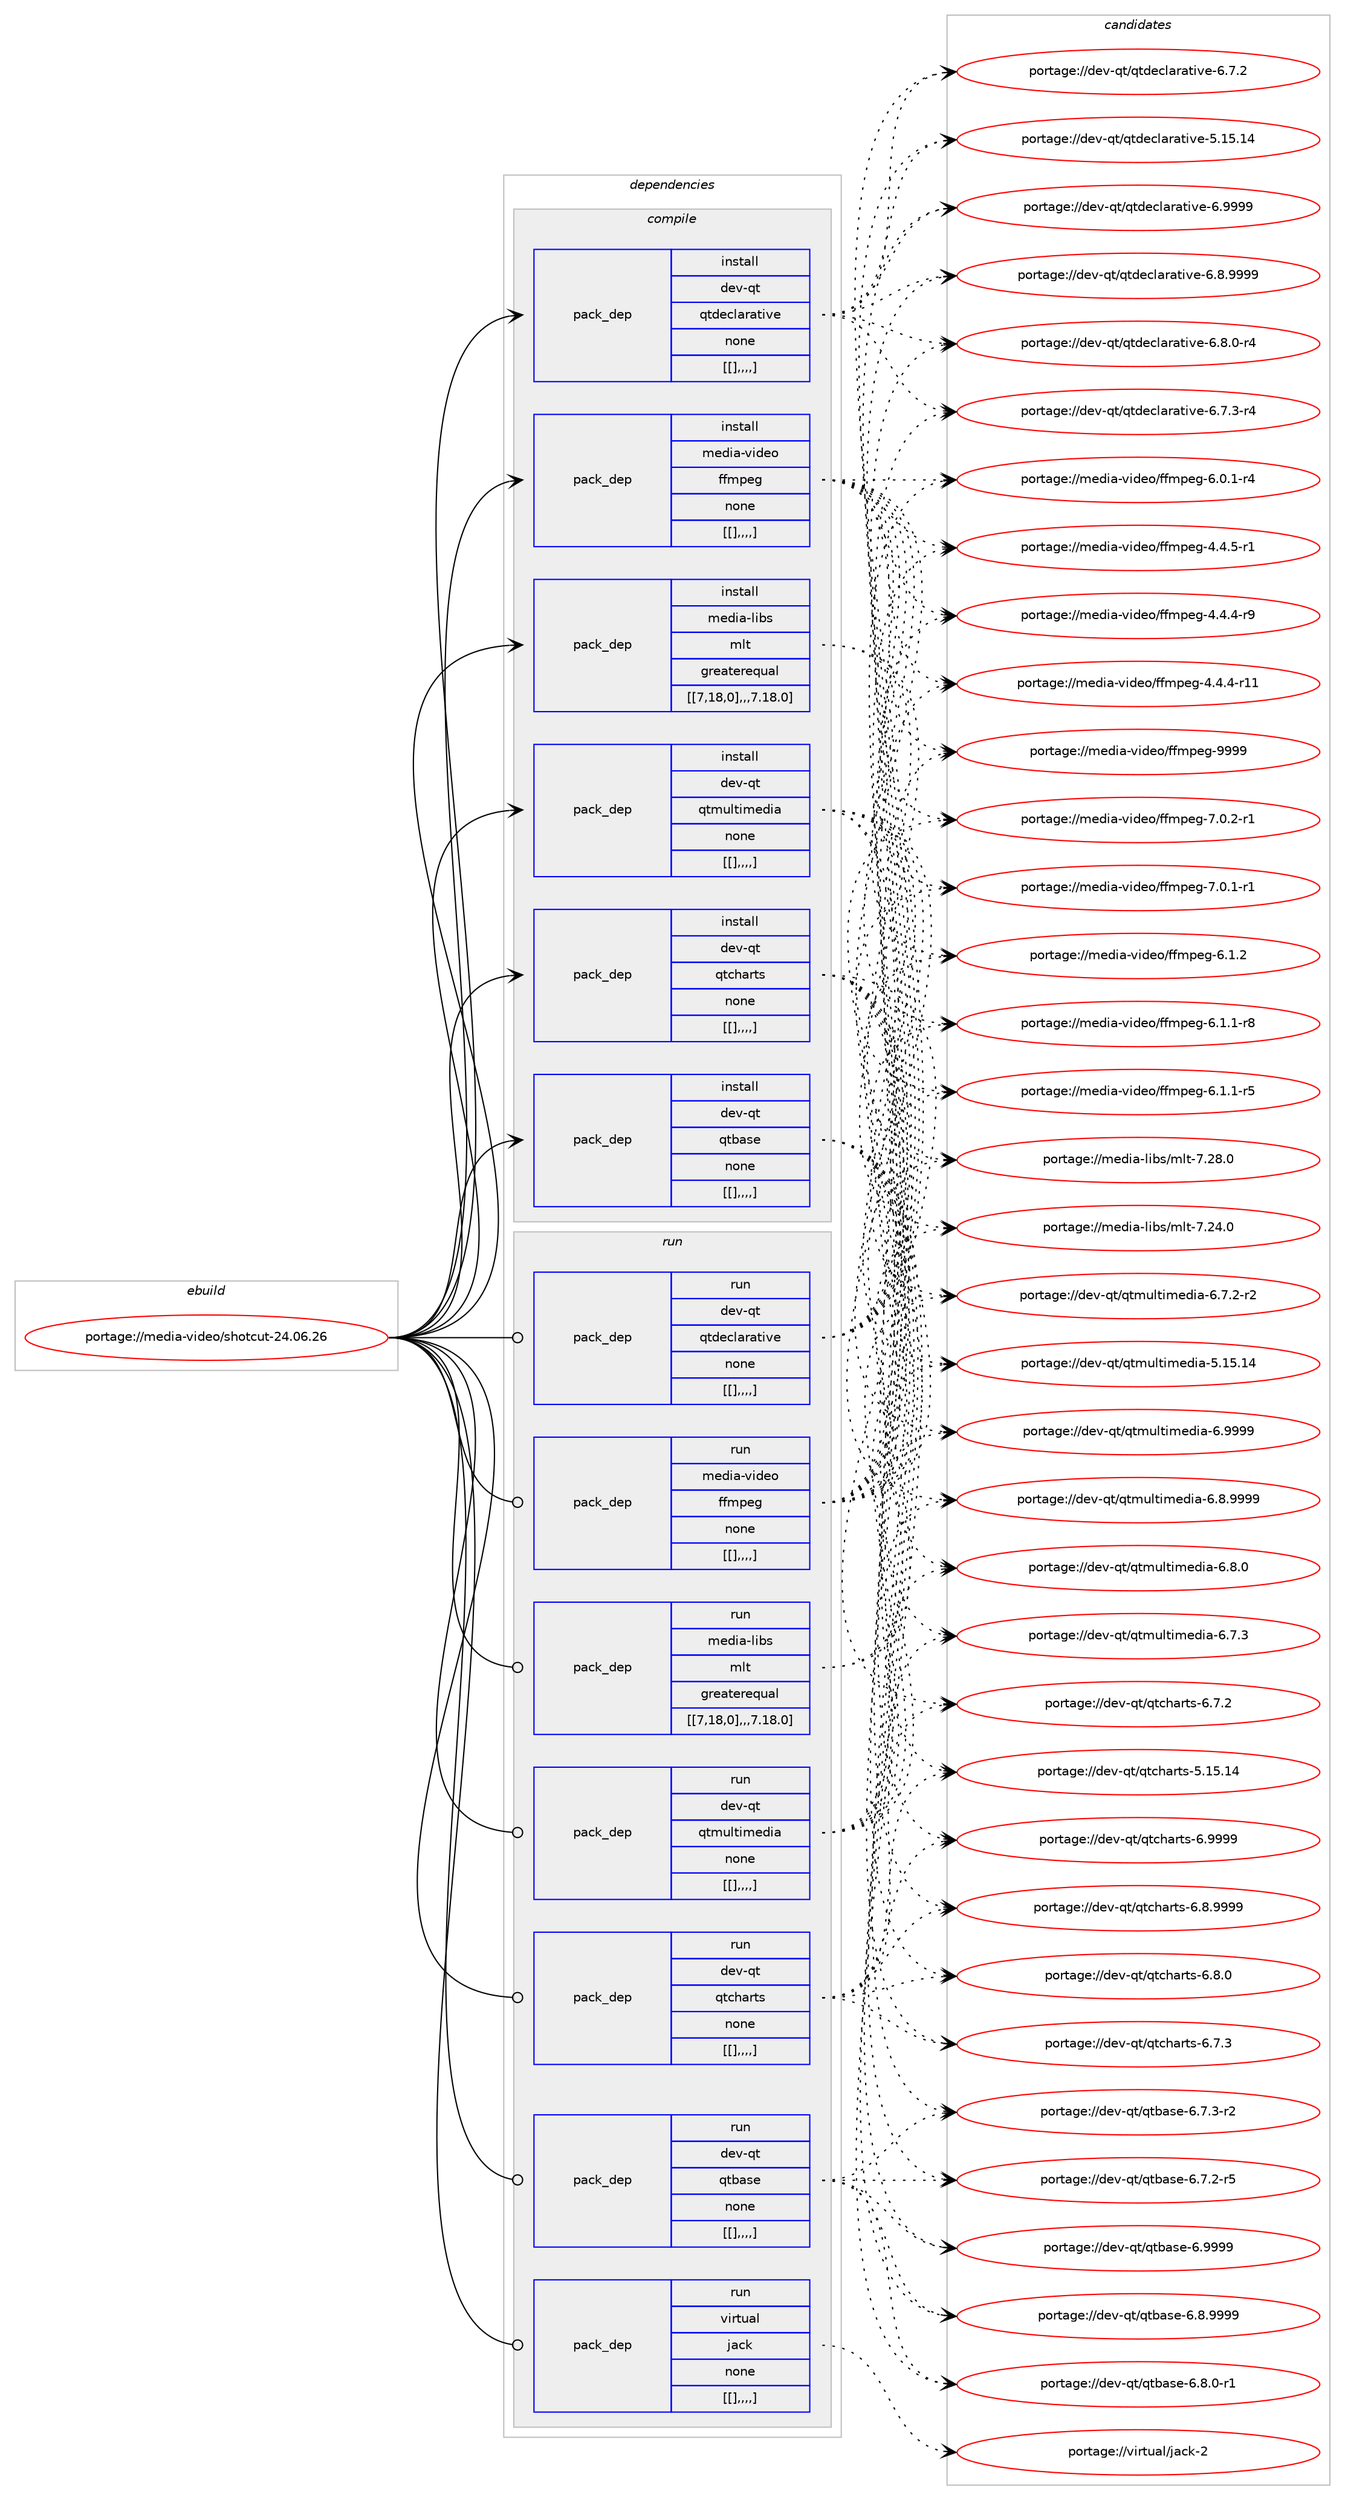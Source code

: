 digraph prolog {

# *************
# Graph options
# *************

newrank=true;
concentrate=true;
compound=true;
graph [rankdir=LR,fontname=Helvetica,fontsize=10,ranksep=1.5];#, ranksep=2.5, nodesep=0.2];
edge  [arrowhead=vee];
node  [fontname=Helvetica,fontsize=10];

# **********
# The ebuild
# **********

subgraph cluster_leftcol {
color=gray;
label=<<i>ebuild</i>>;
id [label="portage://media-video/shotcut-24.06.26", color=red, width=4, href="../media-video/shotcut-24.06.26.svg"];
}

# ****************
# The dependencies
# ****************

subgraph cluster_midcol {
color=gray;
label=<<i>dependencies</i>>;
subgraph cluster_compile {
fillcolor="#eeeeee";
style=filled;
label=<<i>compile</i>>;
subgraph pack259185 {
dependency352101 [label=<<TABLE BORDER="0" CELLBORDER="1" CELLSPACING="0" CELLPADDING="4" WIDTH="220"><TR><TD ROWSPAN="6" CELLPADDING="30">pack_dep</TD></TR><TR><TD WIDTH="110">install</TD></TR><TR><TD>dev-qt</TD></TR><TR><TD>qtbase</TD></TR><TR><TD>none</TD></TR><TR><TD>[[],,,,]</TD></TR></TABLE>>, shape=none, color=blue];
}
id:e -> dependency352101:w [weight=20,style="solid",arrowhead="vee"];
subgraph pack259216 {
dependency352107 [label=<<TABLE BORDER="0" CELLBORDER="1" CELLSPACING="0" CELLPADDING="4" WIDTH="220"><TR><TD ROWSPAN="6" CELLPADDING="30">pack_dep</TD></TR><TR><TD WIDTH="110">install</TD></TR><TR><TD>dev-qt</TD></TR><TR><TD>qtcharts</TD></TR><TR><TD>none</TD></TR><TR><TD>[[],,,,]</TD></TR></TABLE>>, shape=none, color=blue];
}
id:e -> dependency352107:w [weight=20,style="solid",arrowhead="vee"];
subgraph pack259236 {
dependency352133 [label=<<TABLE BORDER="0" CELLBORDER="1" CELLSPACING="0" CELLPADDING="4" WIDTH="220"><TR><TD ROWSPAN="6" CELLPADDING="30">pack_dep</TD></TR><TR><TD WIDTH="110">install</TD></TR><TR><TD>dev-qt</TD></TR><TR><TD>qtdeclarative</TD></TR><TR><TD>none</TD></TR><TR><TD>[[],,,,]</TD></TR></TABLE>>, shape=none, color=blue];
}
id:e -> dependency352133:w [weight=20,style="solid",arrowhead="vee"];
subgraph pack259250 {
dependency352201 [label=<<TABLE BORDER="0" CELLBORDER="1" CELLSPACING="0" CELLPADDING="4" WIDTH="220"><TR><TD ROWSPAN="6" CELLPADDING="30">pack_dep</TD></TR><TR><TD WIDTH="110">install</TD></TR><TR><TD>dev-qt</TD></TR><TR><TD>qtmultimedia</TD></TR><TR><TD>none</TD></TR><TR><TD>[[],,,,]</TD></TR></TABLE>>, shape=none, color=blue];
}
id:e -> dependency352201:w [weight=20,style="solid",arrowhead="vee"];
subgraph pack259289 {
dependency352230 [label=<<TABLE BORDER="0" CELLBORDER="1" CELLSPACING="0" CELLPADDING="4" WIDTH="220"><TR><TD ROWSPAN="6" CELLPADDING="30">pack_dep</TD></TR><TR><TD WIDTH="110">install</TD></TR><TR><TD>media-libs</TD></TR><TR><TD>mlt</TD></TR><TR><TD>greaterequal</TD></TR><TR><TD>[[7,18,0],,,7.18.0]</TD></TR></TABLE>>, shape=none, color=blue];
}
id:e -> dependency352230:w [weight=20,style="solid",arrowhead="vee"];
subgraph pack259296 {
dependency352259 [label=<<TABLE BORDER="0" CELLBORDER="1" CELLSPACING="0" CELLPADDING="4" WIDTH="220"><TR><TD ROWSPAN="6" CELLPADDING="30">pack_dep</TD></TR><TR><TD WIDTH="110">install</TD></TR><TR><TD>media-video</TD></TR><TR><TD>ffmpeg</TD></TR><TR><TD>none</TD></TR><TR><TD>[[],,,,]</TD></TR></TABLE>>, shape=none, color=blue];
}
id:e -> dependency352259:w [weight=20,style="solid",arrowhead="vee"];
}
subgraph cluster_compileandrun {
fillcolor="#eeeeee";
style=filled;
label=<<i>compile and run</i>>;
}
subgraph cluster_run {
fillcolor="#eeeeee";
style=filled;
label=<<i>run</i>>;
subgraph pack259342 {
dependency352311 [label=<<TABLE BORDER="0" CELLBORDER="1" CELLSPACING="0" CELLPADDING="4" WIDTH="220"><TR><TD ROWSPAN="6" CELLPADDING="30">pack_dep</TD></TR><TR><TD WIDTH="110">run</TD></TR><TR><TD>dev-qt</TD></TR><TR><TD>qtbase</TD></TR><TR><TD>none</TD></TR><TR><TD>[[],,,,]</TD></TR></TABLE>>, shape=none, color=blue];
}
id:e -> dependency352311:w [weight=20,style="solid",arrowhead="odot"];
subgraph pack259344 {
dependency352317 [label=<<TABLE BORDER="0" CELLBORDER="1" CELLSPACING="0" CELLPADDING="4" WIDTH="220"><TR><TD ROWSPAN="6" CELLPADDING="30">pack_dep</TD></TR><TR><TD WIDTH="110">run</TD></TR><TR><TD>dev-qt</TD></TR><TR><TD>qtcharts</TD></TR><TR><TD>none</TD></TR><TR><TD>[[],,,,]</TD></TR></TABLE>>, shape=none, color=blue];
}
id:e -> dependency352317:w [weight=20,style="solid",arrowhead="odot"];
subgraph pack259363 {
dependency352344 [label=<<TABLE BORDER="0" CELLBORDER="1" CELLSPACING="0" CELLPADDING="4" WIDTH="220"><TR><TD ROWSPAN="6" CELLPADDING="30">pack_dep</TD></TR><TR><TD WIDTH="110">run</TD></TR><TR><TD>dev-qt</TD></TR><TR><TD>qtdeclarative</TD></TR><TR><TD>none</TD></TR><TR><TD>[[],,,,]</TD></TR></TABLE>>, shape=none, color=blue];
}
id:e -> dependency352344:w [weight=20,style="solid",arrowhead="odot"];
subgraph pack259369 {
dependency352374 [label=<<TABLE BORDER="0" CELLBORDER="1" CELLSPACING="0" CELLPADDING="4" WIDTH="220"><TR><TD ROWSPAN="6" CELLPADDING="30">pack_dep</TD></TR><TR><TD WIDTH="110">run</TD></TR><TR><TD>dev-qt</TD></TR><TR><TD>qtmultimedia</TD></TR><TR><TD>none</TD></TR><TR><TD>[[],,,,]</TD></TR></TABLE>>, shape=none, color=blue];
}
id:e -> dependency352374:w [weight=20,style="solid",arrowhead="odot"];
subgraph pack259415 {
dependency352422 [label=<<TABLE BORDER="0" CELLBORDER="1" CELLSPACING="0" CELLPADDING="4" WIDTH="220"><TR><TD ROWSPAN="6" CELLPADDING="30">pack_dep</TD></TR><TR><TD WIDTH="110">run</TD></TR><TR><TD>media-libs</TD></TR><TR><TD>mlt</TD></TR><TR><TD>greaterequal</TD></TR><TR><TD>[[7,18,0],,,7.18.0]</TD></TR></TABLE>>, shape=none, color=blue];
}
id:e -> dependency352422:w [weight=20,style="solid",arrowhead="odot"];
subgraph pack259436 {
dependency352470 [label=<<TABLE BORDER="0" CELLBORDER="1" CELLSPACING="0" CELLPADDING="4" WIDTH="220"><TR><TD ROWSPAN="6" CELLPADDING="30">pack_dep</TD></TR><TR><TD WIDTH="110">run</TD></TR><TR><TD>media-video</TD></TR><TR><TD>ffmpeg</TD></TR><TR><TD>none</TD></TR><TR><TD>[[],,,,]</TD></TR></TABLE>>, shape=none, color=blue];
}
id:e -> dependency352470:w [weight=20,style="solid",arrowhead="odot"];
subgraph pack259452 {
dependency352520 [label=<<TABLE BORDER="0" CELLBORDER="1" CELLSPACING="0" CELLPADDING="4" WIDTH="220"><TR><TD ROWSPAN="6" CELLPADDING="30">pack_dep</TD></TR><TR><TD WIDTH="110">run</TD></TR><TR><TD>virtual</TD></TR><TR><TD>jack</TD></TR><TR><TD>none</TD></TR><TR><TD>[[],,,,]</TD></TR></TABLE>>, shape=none, color=blue];
}
id:e -> dependency352520:w [weight=20,style="solid",arrowhead="odot"];
}
}

# **************
# The candidates
# **************

subgraph cluster_choices {
rank=same;
color=gray;
label=<<i>candidates</i>>;

subgraph choice257355 {
color=black;
nodesep=1;
choice1001011184511311647113116989711510145544657575757 [label="portage://dev-qt/qtbase-6.9999", color=red, width=4,href="../dev-qt/qtbase-6.9999.svg"];
choice10010111845113116471131169897115101455446564657575757 [label="portage://dev-qt/qtbase-6.8.9999", color=red, width=4,href="../dev-qt/qtbase-6.8.9999.svg"];
choice100101118451131164711311698971151014554465646484511449 [label="portage://dev-qt/qtbase-6.8.0-r1", color=red, width=4,href="../dev-qt/qtbase-6.8.0-r1.svg"];
choice100101118451131164711311698971151014554465546514511450 [label="portage://dev-qt/qtbase-6.7.3-r2", color=red, width=4,href="../dev-qt/qtbase-6.7.3-r2.svg"];
choice100101118451131164711311698971151014554465546504511453 [label="portage://dev-qt/qtbase-6.7.2-r5", color=red, width=4,href="../dev-qt/qtbase-6.7.2-r5.svg"];
dependency352101:e -> choice1001011184511311647113116989711510145544657575757:w [style=dotted,weight="100"];
dependency352101:e -> choice10010111845113116471131169897115101455446564657575757:w [style=dotted,weight="100"];
dependency352101:e -> choice100101118451131164711311698971151014554465646484511449:w [style=dotted,weight="100"];
dependency352101:e -> choice100101118451131164711311698971151014554465546514511450:w [style=dotted,weight="100"];
dependency352101:e -> choice100101118451131164711311698971151014554465546504511453:w [style=dotted,weight="100"];
}
subgraph choice257359 {
color=black;
nodesep=1;
choice1001011184511311647113116991049711411611545544657575757 [label="portage://dev-qt/qtcharts-6.9999", color=red, width=4,href="../dev-qt/qtcharts-6.9999.svg"];
choice10010111845113116471131169910497114116115455446564657575757 [label="portage://dev-qt/qtcharts-6.8.9999", color=red, width=4,href="../dev-qt/qtcharts-6.8.9999.svg"];
choice10010111845113116471131169910497114116115455446564648 [label="portage://dev-qt/qtcharts-6.8.0", color=red, width=4,href="../dev-qt/qtcharts-6.8.0.svg"];
choice10010111845113116471131169910497114116115455446554651 [label="portage://dev-qt/qtcharts-6.7.3", color=red, width=4,href="../dev-qt/qtcharts-6.7.3.svg"];
choice10010111845113116471131169910497114116115455446554650 [label="portage://dev-qt/qtcharts-6.7.2", color=red, width=4,href="../dev-qt/qtcharts-6.7.2.svg"];
choice100101118451131164711311699104971141161154553464953464952 [label="portage://dev-qt/qtcharts-5.15.14", color=red, width=4,href="../dev-qt/qtcharts-5.15.14.svg"];
dependency352107:e -> choice1001011184511311647113116991049711411611545544657575757:w [style=dotted,weight="100"];
dependency352107:e -> choice10010111845113116471131169910497114116115455446564657575757:w [style=dotted,weight="100"];
dependency352107:e -> choice10010111845113116471131169910497114116115455446564648:w [style=dotted,weight="100"];
dependency352107:e -> choice10010111845113116471131169910497114116115455446554651:w [style=dotted,weight="100"];
dependency352107:e -> choice10010111845113116471131169910497114116115455446554650:w [style=dotted,weight="100"];
dependency352107:e -> choice100101118451131164711311699104971141161154553464953464952:w [style=dotted,weight="100"];
}
subgraph choice257367 {
color=black;
nodesep=1;
choice100101118451131164711311610010199108971149711610511810145544657575757 [label="portage://dev-qt/qtdeclarative-6.9999", color=red, width=4,href="../dev-qt/qtdeclarative-6.9999.svg"];
choice1001011184511311647113116100101991089711497116105118101455446564657575757 [label="portage://dev-qt/qtdeclarative-6.8.9999", color=red, width=4,href="../dev-qt/qtdeclarative-6.8.9999.svg"];
choice10010111845113116471131161001019910897114971161051181014554465646484511452 [label="portage://dev-qt/qtdeclarative-6.8.0-r4", color=red, width=4,href="../dev-qt/qtdeclarative-6.8.0-r4.svg"];
choice10010111845113116471131161001019910897114971161051181014554465546514511452 [label="portage://dev-qt/qtdeclarative-6.7.3-r4", color=red, width=4,href="../dev-qt/qtdeclarative-6.7.3-r4.svg"];
choice1001011184511311647113116100101991089711497116105118101455446554650 [label="portage://dev-qt/qtdeclarative-6.7.2", color=red, width=4,href="../dev-qt/qtdeclarative-6.7.2.svg"];
choice10010111845113116471131161001019910897114971161051181014553464953464952 [label="portage://dev-qt/qtdeclarative-5.15.14", color=red, width=4,href="../dev-qt/qtdeclarative-5.15.14.svg"];
dependency352133:e -> choice100101118451131164711311610010199108971149711610511810145544657575757:w [style=dotted,weight="100"];
dependency352133:e -> choice1001011184511311647113116100101991089711497116105118101455446564657575757:w [style=dotted,weight="100"];
dependency352133:e -> choice10010111845113116471131161001019910897114971161051181014554465646484511452:w [style=dotted,weight="100"];
dependency352133:e -> choice10010111845113116471131161001019910897114971161051181014554465546514511452:w [style=dotted,weight="100"];
dependency352133:e -> choice1001011184511311647113116100101991089711497116105118101455446554650:w [style=dotted,weight="100"];
dependency352133:e -> choice10010111845113116471131161001019910897114971161051181014553464953464952:w [style=dotted,weight="100"];
}
subgraph choice257377 {
color=black;
nodesep=1;
choice10010111845113116471131161091171081161051091011001059745544657575757 [label="portage://dev-qt/qtmultimedia-6.9999", color=red, width=4,href="../dev-qt/qtmultimedia-6.9999.svg"];
choice100101118451131164711311610911710811610510910110010597455446564657575757 [label="portage://dev-qt/qtmultimedia-6.8.9999", color=red, width=4,href="../dev-qt/qtmultimedia-6.8.9999.svg"];
choice100101118451131164711311610911710811610510910110010597455446564648 [label="portage://dev-qt/qtmultimedia-6.8.0", color=red, width=4,href="../dev-qt/qtmultimedia-6.8.0.svg"];
choice100101118451131164711311610911710811610510910110010597455446554651 [label="portage://dev-qt/qtmultimedia-6.7.3", color=red, width=4,href="../dev-qt/qtmultimedia-6.7.3.svg"];
choice1001011184511311647113116109117108116105109101100105974554465546504511450 [label="portage://dev-qt/qtmultimedia-6.7.2-r2", color=red, width=4,href="../dev-qt/qtmultimedia-6.7.2-r2.svg"];
choice1001011184511311647113116109117108116105109101100105974553464953464952 [label="portage://dev-qt/qtmultimedia-5.15.14", color=red, width=4,href="../dev-qt/qtmultimedia-5.15.14.svg"];
dependency352201:e -> choice10010111845113116471131161091171081161051091011001059745544657575757:w [style=dotted,weight="100"];
dependency352201:e -> choice100101118451131164711311610911710811610510910110010597455446564657575757:w [style=dotted,weight="100"];
dependency352201:e -> choice100101118451131164711311610911710811610510910110010597455446564648:w [style=dotted,weight="100"];
dependency352201:e -> choice100101118451131164711311610911710811610510910110010597455446554651:w [style=dotted,weight="100"];
dependency352201:e -> choice1001011184511311647113116109117108116105109101100105974554465546504511450:w [style=dotted,weight="100"];
dependency352201:e -> choice1001011184511311647113116109117108116105109101100105974553464953464952:w [style=dotted,weight="100"];
}
subgraph choice257385 {
color=black;
nodesep=1;
choice1091011001059745108105981154710910811645554650564648 [label="portage://media-libs/mlt-7.28.0", color=red, width=4,href="../media-libs/mlt-7.28.0.svg"];
choice1091011001059745108105981154710910811645554650524648 [label="portage://media-libs/mlt-7.24.0", color=red, width=4,href="../media-libs/mlt-7.24.0.svg"];
dependency352230:e -> choice1091011001059745108105981154710910811645554650564648:w [style=dotted,weight="100"];
dependency352230:e -> choice1091011001059745108105981154710910811645554650524648:w [style=dotted,weight="100"];
}
subgraph choice257417 {
color=black;
nodesep=1;
choice1091011001059745118105100101111471021021091121011034557575757 [label="portage://media-video/ffmpeg-9999", color=red, width=4,href="../media-video/ffmpeg-9999.svg"];
choice1091011001059745118105100101111471021021091121011034555464846504511449 [label="portage://media-video/ffmpeg-7.0.2-r1", color=red, width=4,href="../media-video/ffmpeg-7.0.2-r1.svg"];
choice1091011001059745118105100101111471021021091121011034555464846494511449 [label="portage://media-video/ffmpeg-7.0.1-r1", color=red, width=4,href="../media-video/ffmpeg-7.0.1-r1.svg"];
choice109101100105974511810510010111147102102109112101103455446494650 [label="portage://media-video/ffmpeg-6.1.2", color=red, width=4,href="../media-video/ffmpeg-6.1.2.svg"];
choice1091011001059745118105100101111471021021091121011034554464946494511456 [label="portage://media-video/ffmpeg-6.1.1-r8", color=red, width=4,href="../media-video/ffmpeg-6.1.1-r8.svg"];
choice1091011001059745118105100101111471021021091121011034554464946494511453 [label="portage://media-video/ffmpeg-6.1.1-r5", color=red, width=4,href="../media-video/ffmpeg-6.1.1-r5.svg"];
choice1091011001059745118105100101111471021021091121011034554464846494511452 [label="portage://media-video/ffmpeg-6.0.1-r4", color=red, width=4,href="../media-video/ffmpeg-6.0.1-r4.svg"];
choice1091011001059745118105100101111471021021091121011034552465246534511449 [label="portage://media-video/ffmpeg-4.4.5-r1", color=red, width=4,href="../media-video/ffmpeg-4.4.5-r1.svg"];
choice1091011001059745118105100101111471021021091121011034552465246524511457 [label="portage://media-video/ffmpeg-4.4.4-r9", color=red, width=4,href="../media-video/ffmpeg-4.4.4-r9.svg"];
choice109101100105974511810510010111147102102109112101103455246524652451144949 [label="portage://media-video/ffmpeg-4.4.4-r11", color=red, width=4,href="../media-video/ffmpeg-4.4.4-r11.svg"];
dependency352259:e -> choice1091011001059745118105100101111471021021091121011034557575757:w [style=dotted,weight="100"];
dependency352259:e -> choice1091011001059745118105100101111471021021091121011034555464846504511449:w [style=dotted,weight="100"];
dependency352259:e -> choice1091011001059745118105100101111471021021091121011034555464846494511449:w [style=dotted,weight="100"];
dependency352259:e -> choice109101100105974511810510010111147102102109112101103455446494650:w [style=dotted,weight="100"];
dependency352259:e -> choice1091011001059745118105100101111471021021091121011034554464946494511456:w [style=dotted,weight="100"];
dependency352259:e -> choice1091011001059745118105100101111471021021091121011034554464946494511453:w [style=dotted,weight="100"];
dependency352259:e -> choice1091011001059745118105100101111471021021091121011034554464846494511452:w [style=dotted,weight="100"];
dependency352259:e -> choice1091011001059745118105100101111471021021091121011034552465246534511449:w [style=dotted,weight="100"];
dependency352259:e -> choice1091011001059745118105100101111471021021091121011034552465246524511457:w [style=dotted,weight="100"];
dependency352259:e -> choice109101100105974511810510010111147102102109112101103455246524652451144949:w [style=dotted,weight="100"];
}
subgraph choice257436 {
color=black;
nodesep=1;
choice1001011184511311647113116989711510145544657575757 [label="portage://dev-qt/qtbase-6.9999", color=red, width=4,href="../dev-qt/qtbase-6.9999.svg"];
choice10010111845113116471131169897115101455446564657575757 [label="portage://dev-qt/qtbase-6.8.9999", color=red, width=4,href="../dev-qt/qtbase-6.8.9999.svg"];
choice100101118451131164711311698971151014554465646484511449 [label="portage://dev-qt/qtbase-6.8.0-r1", color=red, width=4,href="../dev-qt/qtbase-6.8.0-r1.svg"];
choice100101118451131164711311698971151014554465546514511450 [label="portage://dev-qt/qtbase-6.7.3-r2", color=red, width=4,href="../dev-qt/qtbase-6.7.3-r2.svg"];
choice100101118451131164711311698971151014554465546504511453 [label="portage://dev-qt/qtbase-6.7.2-r5", color=red, width=4,href="../dev-qt/qtbase-6.7.2-r5.svg"];
dependency352311:e -> choice1001011184511311647113116989711510145544657575757:w [style=dotted,weight="100"];
dependency352311:e -> choice10010111845113116471131169897115101455446564657575757:w [style=dotted,weight="100"];
dependency352311:e -> choice100101118451131164711311698971151014554465646484511449:w [style=dotted,weight="100"];
dependency352311:e -> choice100101118451131164711311698971151014554465546514511450:w [style=dotted,weight="100"];
dependency352311:e -> choice100101118451131164711311698971151014554465546504511453:w [style=dotted,weight="100"];
}
subgraph choice257454 {
color=black;
nodesep=1;
choice1001011184511311647113116991049711411611545544657575757 [label="portage://dev-qt/qtcharts-6.9999", color=red, width=4,href="../dev-qt/qtcharts-6.9999.svg"];
choice10010111845113116471131169910497114116115455446564657575757 [label="portage://dev-qt/qtcharts-6.8.9999", color=red, width=4,href="../dev-qt/qtcharts-6.8.9999.svg"];
choice10010111845113116471131169910497114116115455446564648 [label="portage://dev-qt/qtcharts-6.8.0", color=red, width=4,href="../dev-qt/qtcharts-6.8.0.svg"];
choice10010111845113116471131169910497114116115455446554651 [label="portage://dev-qt/qtcharts-6.7.3", color=red, width=4,href="../dev-qt/qtcharts-6.7.3.svg"];
choice10010111845113116471131169910497114116115455446554650 [label="portage://dev-qt/qtcharts-6.7.2", color=red, width=4,href="../dev-qt/qtcharts-6.7.2.svg"];
choice100101118451131164711311699104971141161154553464953464952 [label="portage://dev-qt/qtcharts-5.15.14", color=red, width=4,href="../dev-qt/qtcharts-5.15.14.svg"];
dependency352317:e -> choice1001011184511311647113116991049711411611545544657575757:w [style=dotted,weight="100"];
dependency352317:e -> choice10010111845113116471131169910497114116115455446564657575757:w [style=dotted,weight="100"];
dependency352317:e -> choice10010111845113116471131169910497114116115455446564648:w [style=dotted,weight="100"];
dependency352317:e -> choice10010111845113116471131169910497114116115455446554651:w [style=dotted,weight="100"];
dependency352317:e -> choice10010111845113116471131169910497114116115455446554650:w [style=dotted,weight="100"];
dependency352317:e -> choice100101118451131164711311699104971141161154553464953464952:w [style=dotted,weight="100"];
}
subgraph choice257485 {
color=black;
nodesep=1;
choice100101118451131164711311610010199108971149711610511810145544657575757 [label="portage://dev-qt/qtdeclarative-6.9999", color=red, width=4,href="../dev-qt/qtdeclarative-6.9999.svg"];
choice1001011184511311647113116100101991089711497116105118101455446564657575757 [label="portage://dev-qt/qtdeclarative-6.8.9999", color=red, width=4,href="../dev-qt/qtdeclarative-6.8.9999.svg"];
choice10010111845113116471131161001019910897114971161051181014554465646484511452 [label="portage://dev-qt/qtdeclarative-6.8.0-r4", color=red, width=4,href="../dev-qt/qtdeclarative-6.8.0-r4.svg"];
choice10010111845113116471131161001019910897114971161051181014554465546514511452 [label="portage://dev-qt/qtdeclarative-6.7.3-r4", color=red, width=4,href="../dev-qt/qtdeclarative-6.7.3-r4.svg"];
choice1001011184511311647113116100101991089711497116105118101455446554650 [label="portage://dev-qt/qtdeclarative-6.7.2", color=red, width=4,href="../dev-qt/qtdeclarative-6.7.2.svg"];
choice10010111845113116471131161001019910897114971161051181014553464953464952 [label="portage://dev-qt/qtdeclarative-5.15.14", color=red, width=4,href="../dev-qt/qtdeclarative-5.15.14.svg"];
dependency352344:e -> choice100101118451131164711311610010199108971149711610511810145544657575757:w [style=dotted,weight="100"];
dependency352344:e -> choice1001011184511311647113116100101991089711497116105118101455446564657575757:w [style=dotted,weight="100"];
dependency352344:e -> choice10010111845113116471131161001019910897114971161051181014554465646484511452:w [style=dotted,weight="100"];
dependency352344:e -> choice10010111845113116471131161001019910897114971161051181014554465546514511452:w [style=dotted,weight="100"];
dependency352344:e -> choice1001011184511311647113116100101991089711497116105118101455446554650:w [style=dotted,weight="100"];
dependency352344:e -> choice10010111845113116471131161001019910897114971161051181014553464953464952:w [style=dotted,weight="100"];
}
subgraph choice257500 {
color=black;
nodesep=1;
choice10010111845113116471131161091171081161051091011001059745544657575757 [label="portage://dev-qt/qtmultimedia-6.9999", color=red, width=4,href="../dev-qt/qtmultimedia-6.9999.svg"];
choice100101118451131164711311610911710811610510910110010597455446564657575757 [label="portage://dev-qt/qtmultimedia-6.8.9999", color=red, width=4,href="../dev-qt/qtmultimedia-6.8.9999.svg"];
choice100101118451131164711311610911710811610510910110010597455446564648 [label="portage://dev-qt/qtmultimedia-6.8.0", color=red, width=4,href="../dev-qt/qtmultimedia-6.8.0.svg"];
choice100101118451131164711311610911710811610510910110010597455446554651 [label="portage://dev-qt/qtmultimedia-6.7.3", color=red, width=4,href="../dev-qt/qtmultimedia-6.7.3.svg"];
choice1001011184511311647113116109117108116105109101100105974554465546504511450 [label="portage://dev-qt/qtmultimedia-6.7.2-r2", color=red, width=4,href="../dev-qt/qtmultimedia-6.7.2-r2.svg"];
choice1001011184511311647113116109117108116105109101100105974553464953464952 [label="portage://dev-qt/qtmultimedia-5.15.14", color=red, width=4,href="../dev-qt/qtmultimedia-5.15.14.svg"];
dependency352374:e -> choice10010111845113116471131161091171081161051091011001059745544657575757:w [style=dotted,weight="100"];
dependency352374:e -> choice100101118451131164711311610911710811610510910110010597455446564657575757:w [style=dotted,weight="100"];
dependency352374:e -> choice100101118451131164711311610911710811610510910110010597455446564648:w [style=dotted,weight="100"];
dependency352374:e -> choice100101118451131164711311610911710811610510910110010597455446554651:w [style=dotted,weight="100"];
dependency352374:e -> choice1001011184511311647113116109117108116105109101100105974554465546504511450:w [style=dotted,weight="100"];
dependency352374:e -> choice1001011184511311647113116109117108116105109101100105974553464953464952:w [style=dotted,weight="100"];
}
subgraph choice257516 {
color=black;
nodesep=1;
choice1091011001059745108105981154710910811645554650564648 [label="portage://media-libs/mlt-7.28.0", color=red, width=4,href="../media-libs/mlt-7.28.0.svg"];
choice1091011001059745108105981154710910811645554650524648 [label="portage://media-libs/mlt-7.24.0", color=red, width=4,href="../media-libs/mlt-7.24.0.svg"];
dependency352422:e -> choice1091011001059745108105981154710910811645554650564648:w [style=dotted,weight="100"];
dependency352422:e -> choice1091011001059745108105981154710910811645554650524648:w [style=dotted,weight="100"];
}
subgraph choice257534 {
color=black;
nodesep=1;
choice1091011001059745118105100101111471021021091121011034557575757 [label="portage://media-video/ffmpeg-9999", color=red, width=4,href="../media-video/ffmpeg-9999.svg"];
choice1091011001059745118105100101111471021021091121011034555464846504511449 [label="portage://media-video/ffmpeg-7.0.2-r1", color=red, width=4,href="../media-video/ffmpeg-7.0.2-r1.svg"];
choice1091011001059745118105100101111471021021091121011034555464846494511449 [label="portage://media-video/ffmpeg-7.0.1-r1", color=red, width=4,href="../media-video/ffmpeg-7.0.1-r1.svg"];
choice109101100105974511810510010111147102102109112101103455446494650 [label="portage://media-video/ffmpeg-6.1.2", color=red, width=4,href="../media-video/ffmpeg-6.1.2.svg"];
choice1091011001059745118105100101111471021021091121011034554464946494511456 [label="portage://media-video/ffmpeg-6.1.1-r8", color=red, width=4,href="../media-video/ffmpeg-6.1.1-r8.svg"];
choice1091011001059745118105100101111471021021091121011034554464946494511453 [label="portage://media-video/ffmpeg-6.1.1-r5", color=red, width=4,href="../media-video/ffmpeg-6.1.1-r5.svg"];
choice1091011001059745118105100101111471021021091121011034554464846494511452 [label="portage://media-video/ffmpeg-6.0.1-r4", color=red, width=4,href="../media-video/ffmpeg-6.0.1-r4.svg"];
choice1091011001059745118105100101111471021021091121011034552465246534511449 [label="portage://media-video/ffmpeg-4.4.5-r1", color=red, width=4,href="../media-video/ffmpeg-4.4.5-r1.svg"];
choice1091011001059745118105100101111471021021091121011034552465246524511457 [label="portage://media-video/ffmpeg-4.4.4-r9", color=red, width=4,href="../media-video/ffmpeg-4.4.4-r9.svg"];
choice109101100105974511810510010111147102102109112101103455246524652451144949 [label="portage://media-video/ffmpeg-4.4.4-r11", color=red, width=4,href="../media-video/ffmpeg-4.4.4-r11.svg"];
dependency352470:e -> choice1091011001059745118105100101111471021021091121011034557575757:w [style=dotted,weight="100"];
dependency352470:e -> choice1091011001059745118105100101111471021021091121011034555464846504511449:w [style=dotted,weight="100"];
dependency352470:e -> choice1091011001059745118105100101111471021021091121011034555464846494511449:w [style=dotted,weight="100"];
dependency352470:e -> choice109101100105974511810510010111147102102109112101103455446494650:w [style=dotted,weight="100"];
dependency352470:e -> choice1091011001059745118105100101111471021021091121011034554464946494511456:w [style=dotted,weight="100"];
dependency352470:e -> choice1091011001059745118105100101111471021021091121011034554464946494511453:w [style=dotted,weight="100"];
dependency352470:e -> choice1091011001059745118105100101111471021021091121011034554464846494511452:w [style=dotted,weight="100"];
dependency352470:e -> choice1091011001059745118105100101111471021021091121011034552465246534511449:w [style=dotted,weight="100"];
dependency352470:e -> choice1091011001059745118105100101111471021021091121011034552465246524511457:w [style=dotted,weight="100"];
dependency352470:e -> choice109101100105974511810510010111147102102109112101103455246524652451144949:w [style=dotted,weight="100"];
}
subgraph choice257558 {
color=black;
nodesep=1;
choice118105114116117971084710697991074550 [label="portage://virtual/jack-2", color=red, width=4,href="../virtual/jack-2.svg"];
dependency352520:e -> choice118105114116117971084710697991074550:w [style=dotted,weight="100"];
}
}

}
